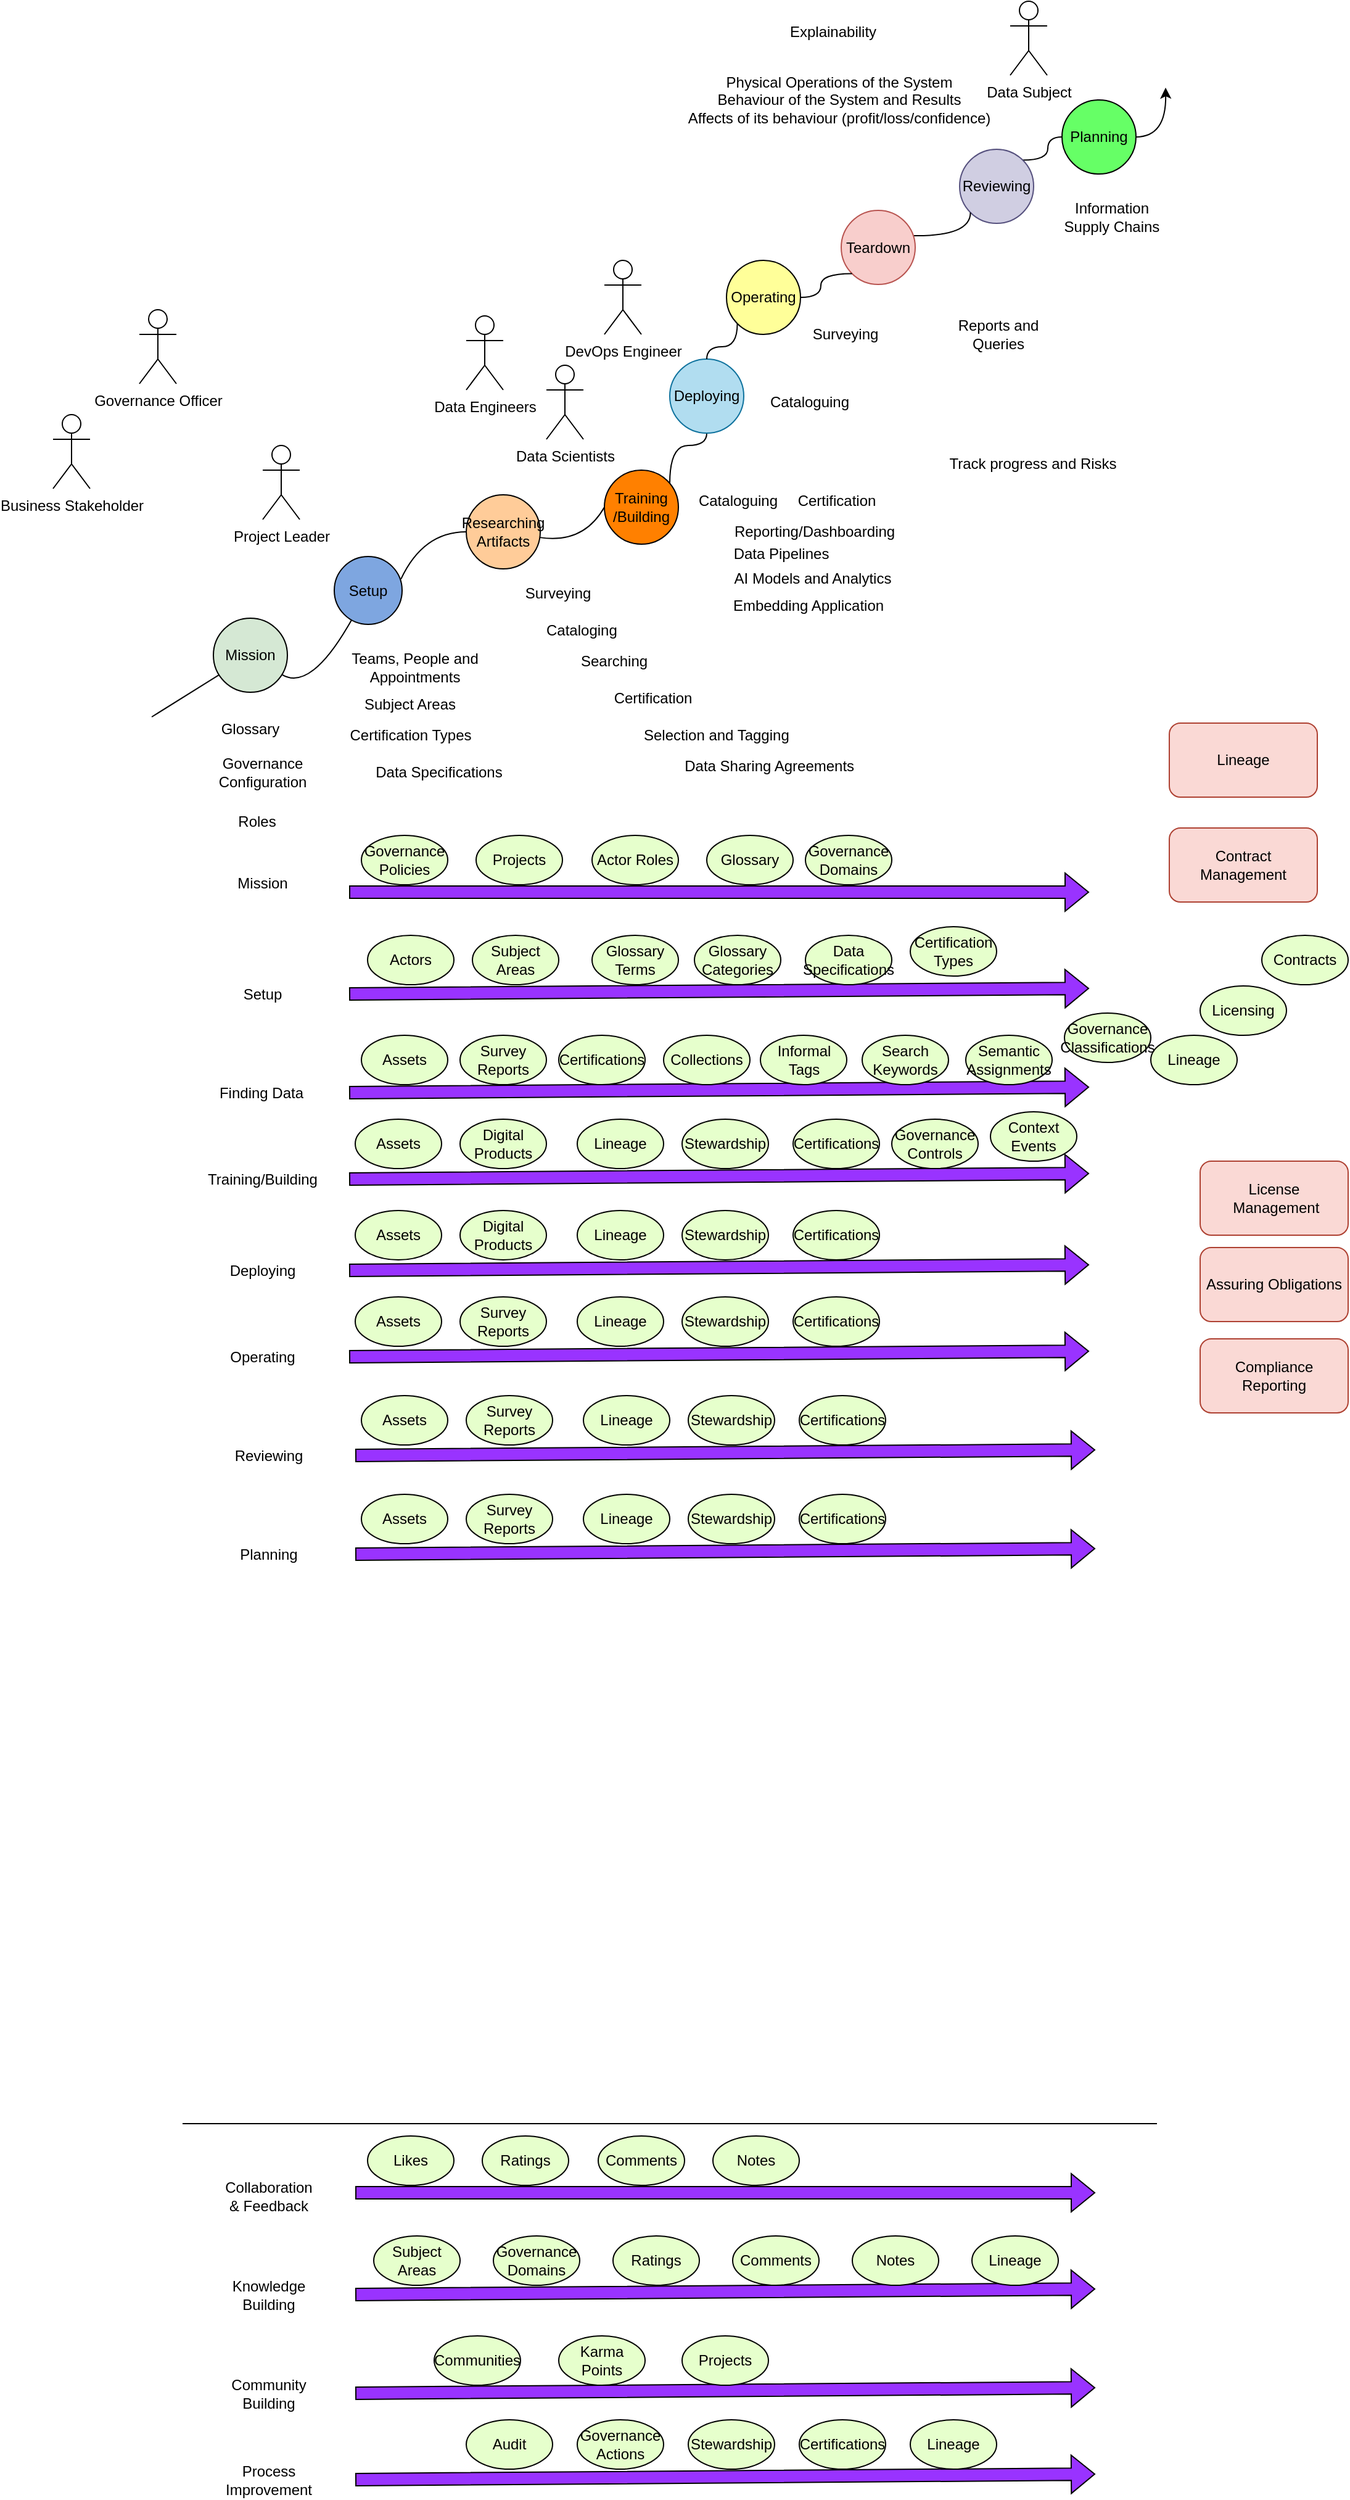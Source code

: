 <mxfile version="26.1.1" pages="3">
  <diagram name="overview" id="0Nv1wILKSLE7qJswl6Ta">
    <mxGraphModel dx="2888" dy="2303" grid="1" gridSize="10" guides="1" tooltips="1" connect="1" arrows="1" fold="1" page="1" pageScale="1" pageWidth="827" pageHeight="1169" math="0" shadow="0">
      <root>
        <mxCell id="0" />
        <mxCell id="1" parent="0" />
        <mxCell id="sVqCo-_C4q77Dum0ud2K-1" value="" style="curved=1;endArrow=none;html=1;rounded=0;startArrow=none;entryX=0;entryY=0.5;entryDx=0;entryDy=0;" parent="1" source="sVqCo-_C4q77Dum0ud2K-8" target="sVqCo-_C4q77Dum0ud2K-2" edge="1">
          <mxGeometry width="50" height="50" relative="1" as="geometry">
            <mxPoint x="140" y="480" as="sourcePoint" />
            <mxPoint x="700" y="240" as="targetPoint" />
            <Array as="points">
              <mxPoint x="360" y="360" />
            </Array>
          </mxGeometry>
        </mxCell>
        <mxCell id="sVqCo-_C4q77Dum0ud2K-2" value="Training&lt;div&gt;/Building&lt;/div&gt;" style="ellipse;whiteSpace=wrap;html=1;aspect=fixed;fillColor=#FF8000;" parent="1" vertex="1">
          <mxGeometry x="377" y="300" width="60" height="60" as="geometry" />
        </mxCell>
        <mxCell id="sVqCo-_C4q77Dum0ud2K-3" value="" style="curved=1;endArrow=none;html=1;rounded=0;startArrow=none;" parent="1" source="sVqCo-_C4q77Dum0ud2K-10" target="sVqCo-_C4q77Dum0ud2K-4" edge="1">
          <mxGeometry width="50" height="50" relative="1" as="geometry">
            <mxPoint x="69" y="490" as="sourcePoint" />
            <mxPoint x="369.534" y="368.09" as="targetPoint" />
            <Array as="points">
              <mxPoint x="139" y="480" />
            </Array>
          </mxGeometry>
        </mxCell>
        <mxCell id="sVqCo-_C4q77Dum0ud2K-4" value="Setup" style="ellipse;whiteSpace=wrap;html=1;aspect=fixed;fillColor=#7EA6E0;" parent="1" vertex="1">
          <mxGeometry x="158" y="370" width="55" height="55" as="geometry" />
        </mxCell>
        <mxCell id="sVqCo-_C4q77Dum0ud2K-5" value="" style="curved=1;endArrow=none;html=1;rounded=0;startArrow=none;edgeStyle=orthogonalEdgeStyle;entryX=0.5;entryY=1;entryDx=0;entryDy=0;" parent="1" source="sVqCo-_C4q77Dum0ud2K-2" target="sVqCo-_C4q77Dum0ud2K-61" edge="1">
          <mxGeometry width="50" height="50" relative="1" as="geometry">
            <mxPoint x="430" y="300" as="sourcePoint" />
            <mxPoint x="700" y="150" as="targetPoint" />
            <Array as="points">
              <mxPoint x="430" y="280" />
            </Array>
          </mxGeometry>
        </mxCell>
        <mxCell id="sVqCo-_C4q77Dum0ud2K-6" value="Operating" style="ellipse;whiteSpace=wrap;html=1;aspect=fixed;fillColor=#FFFF99;" parent="1" vertex="1">
          <mxGeometry x="476" y="130" width="60" height="60" as="geometry" />
        </mxCell>
        <mxCell id="sVqCo-_C4q77Dum0ud2K-7" value="" style="curved=1;endArrow=none;html=1;rounded=0;startArrow=none;entryX=0;entryY=0.5;entryDx=0;entryDy=0;exitX=0.983;exitY=0.333;exitDx=0;exitDy=0;exitPerimeter=0;" parent="1" source="sVqCo-_C4q77Dum0ud2K-4" target="sVqCo-_C4q77Dum0ud2K-8" edge="1">
          <mxGeometry width="50" height="50" relative="1" as="geometry">
            <mxPoint x="208.966" y="428.573" as="sourcePoint" />
            <mxPoint x="251.841" y="399.71" as="targetPoint" />
            <Array as="points">
              <mxPoint x="230" y="350" />
            </Array>
          </mxGeometry>
        </mxCell>
        <mxCell id="sVqCo-_C4q77Dum0ud2K-8" value="Researching Artifacts" style="ellipse;whiteSpace=wrap;html=1;aspect=fixed;fillColor=#FFCC99;" parent="1" vertex="1">
          <mxGeometry x="265" y="320" width="60" height="60" as="geometry" />
        </mxCell>
        <mxCell id="sVqCo-_C4q77Dum0ud2K-9" value="" style="curved=1;endArrow=none;html=1;rounded=0;" parent="1" target="sVqCo-_C4q77Dum0ud2K-10" edge="1">
          <mxGeometry width="50" height="50" relative="1" as="geometry">
            <mxPoint x="10" y="500" as="sourcePoint" />
            <mxPoint x="152.663" y="444.366" as="targetPoint" />
            <Array as="points" />
          </mxGeometry>
        </mxCell>
        <mxCell id="sVqCo-_C4q77Dum0ud2K-10" value="Mission" style="ellipse;whiteSpace=wrap;html=1;aspect=fixed;fillColor=#D5E8D4;" parent="1" vertex="1">
          <mxGeometry x="60" y="420" width="60" height="60" as="geometry" />
        </mxCell>
        <mxCell id="sVqCo-_C4q77Dum0ud2K-11" value="" style="curved=1;endArrow=none;html=1;rounded=0;startArrow=none;edgeStyle=orthogonalEdgeStyle;exitX=1;exitY=0;exitDx=0;exitDy=0;" parent="1" source="sVqCo-_C4q77Dum0ud2K-56" target="sVqCo-_C4q77Dum0ud2K-13" edge="1">
          <mxGeometry width="50" height="50" relative="1" as="geometry">
            <mxPoint x="579.639" y="170" as="sourcePoint" />
            <mxPoint x="792" y="100" as="targetPoint" />
            <Array as="points" />
          </mxGeometry>
        </mxCell>
        <mxCell id="sVqCo-_C4q77Dum0ud2K-12" style="edgeStyle=orthogonalEdgeStyle;curved=1;rounded=0;orthogonalLoop=1;jettySize=auto;html=1;exitX=1;exitY=0.5;exitDx=0;exitDy=0;" parent="1" source="sVqCo-_C4q77Dum0ud2K-13" edge="1">
          <mxGeometry relative="1" as="geometry">
            <mxPoint x="832" y="-10" as="targetPoint" />
          </mxGeometry>
        </mxCell>
        <mxCell id="sVqCo-_C4q77Dum0ud2K-13" value="Planning" style="ellipse;whiteSpace=wrap;html=1;aspect=fixed;fillColor=#66FF66;" parent="1" vertex="1">
          <mxGeometry x="748" width="60" height="60" as="geometry" />
        </mxCell>
        <mxCell id="sVqCo-_C4q77Dum0ud2K-14" value="Governance Configuration&lt;br&gt;" style="text;html=1;strokeColor=none;fillColor=none;align=center;verticalAlign=middle;whiteSpace=wrap;rounded=0;" parent="1" vertex="1">
          <mxGeometry x="69.5" y="530" width="60" height="30" as="geometry" />
        </mxCell>
        <mxCell id="sVqCo-_C4q77Dum0ud2K-15" value="Glossary" style="text;html=1;strokeColor=none;fillColor=none;align=center;verticalAlign=middle;whiteSpace=wrap;rounded=0;" parent="1" vertex="1">
          <mxGeometry x="60" y="495" width="60" height="30" as="geometry" />
        </mxCell>
        <mxCell id="sVqCo-_C4q77Dum0ud2K-16" value="Surveying" style="text;html=1;strokeColor=none;fillColor=none;align=center;verticalAlign=middle;whiteSpace=wrap;rounded=0;" parent="1" vertex="1">
          <mxGeometry x="524" y="175" width="97" height="30" as="geometry" />
        </mxCell>
        <mxCell id="sVqCo-_C4q77Dum0ud2K-17" value="Cataloging" style="text;html=1;strokeColor=none;fillColor=none;align=left;verticalAlign=middle;whiteSpace=wrap;rounded=0;" parent="1" vertex="1">
          <mxGeometry x="328" y="415" width="60" height="30" as="geometry" />
        </mxCell>
        <mxCell id="sVqCo-_C4q77Dum0ud2K-19" value="AI Models and Analytics" style="text;html=1;strokeColor=none;fillColor=none;align=center;verticalAlign=middle;whiteSpace=wrap;rounded=0;" parent="1" vertex="1">
          <mxGeometry x="476.5" y="380" width="137.5" height="15" as="geometry" />
        </mxCell>
        <mxCell id="sVqCo-_C4q77Dum0ud2K-20" value="Reporting/Dashboarding" style="text;html=1;strokeColor=none;fillColor=none;align=center;verticalAlign=middle;whiteSpace=wrap;rounded=0;" parent="1" vertex="1">
          <mxGeometry x="470" y="335" width="155" height="30" as="geometry" />
        </mxCell>
        <mxCell id="sVqCo-_C4q77Dum0ud2K-21" value="Collaboration &amp;amp; Feedback" style="text;html=1;strokeColor=none;fillColor=none;align=center;verticalAlign=middle;whiteSpace=wrap;rounded=0;" parent="1" vertex="1">
          <mxGeometry x="75" y="1684" width="60" height="30" as="geometry" />
        </mxCell>
        <mxCell id="sVqCo-_C4q77Dum0ud2K-22" value="" style="shape=flexArrow;endArrow=classic;html=1;rounded=0;curved=1;fillColor=#9933FF;" parent="1" edge="1">
          <mxGeometry width="50" height="50" relative="1" as="geometry">
            <mxPoint x="175" y="1696" as="sourcePoint" />
            <mxPoint x="775" y="1696" as="targetPoint" />
          </mxGeometry>
        </mxCell>
        <mxCell id="sVqCo-_C4q77Dum0ud2K-23" value="Knowledge Building" style="text;html=1;strokeColor=none;fillColor=none;align=center;verticalAlign=middle;whiteSpace=wrap;rounded=0;" parent="1" vertex="1">
          <mxGeometry x="75" y="1764" width="60" height="30" as="geometry" />
        </mxCell>
        <mxCell id="sVqCo-_C4q77Dum0ud2K-24" value="" style="shape=flexArrow;endArrow=classic;html=1;rounded=0;curved=1;fillColor=#9933FF;" parent="1" edge="1">
          <mxGeometry width="50" height="50" relative="1" as="geometry">
            <mxPoint x="175" y="1778.5" as="sourcePoint" />
            <mxPoint x="775" y="1774" as="targetPoint" />
          </mxGeometry>
        </mxCell>
        <mxCell id="sVqCo-_C4q77Dum0ud2K-25" value="Community Building" style="text;html=1;strokeColor=none;fillColor=none;align=center;verticalAlign=middle;whiteSpace=wrap;rounded=0;" parent="1" vertex="1">
          <mxGeometry x="75" y="1844" width="60" height="30" as="geometry" />
        </mxCell>
        <mxCell id="sVqCo-_C4q77Dum0ud2K-26" value="" style="shape=flexArrow;endArrow=classic;html=1;rounded=0;curved=1;fillColor=#9933FF;" parent="1" edge="1">
          <mxGeometry width="50" height="50" relative="1" as="geometry">
            <mxPoint x="175" y="1858.5" as="sourcePoint" />
            <mxPoint x="775" y="1854" as="targetPoint" />
          </mxGeometry>
        </mxCell>
        <mxCell id="sVqCo-_C4q77Dum0ud2K-27" value="Process Improvement" style="text;html=1;strokeColor=none;fillColor=none;align=center;verticalAlign=middle;whiteSpace=wrap;rounded=0;" parent="1" vertex="1">
          <mxGeometry x="75" y="1914" width="60" height="30" as="geometry" />
        </mxCell>
        <mxCell id="sVqCo-_C4q77Dum0ud2K-28" value="" style="shape=flexArrow;endArrow=classic;html=1;rounded=0;curved=1;fillColor=#9933FF;" parent="1" edge="1">
          <mxGeometry width="50" height="50" relative="1" as="geometry">
            <mxPoint x="175" y="1928.5" as="sourcePoint" />
            <mxPoint x="775" y="1924" as="targetPoint" />
          </mxGeometry>
        </mxCell>
        <mxCell id="sVqCo-_C4q77Dum0ud2K-29" value="Likes" style="ellipse;whiteSpace=wrap;html=1;fillColor=#E6FFCC;" parent="1" vertex="1">
          <mxGeometry x="185" y="1650" width="70" height="40" as="geometry" />
        </mxCell>
        <mxCell id="sVqCo-_C4q77Dum0ud2K-30" value="Comments" style="ellipse;whiteSpace=wrap;html=1;fillColor=#E6FFCC;" parent="1" vertex="1">
          <mxGeometry x="372" y="1650" width="70" height="40" as="geometry" />
        </mxCell>
        <mxCell id="sVqCo-_C4q77Dum0ud2K-31" value="Communities" style="ellipse;whiteSpace=wrap;html=1;fillColor=#E6FFCC;" parent="1" vertex="1">
          <mxGeometry x="239" y="1812" width="70" height="40" as="geometry" />
        </mxCell>
        <mxCell id="sVqCo-_C4q77Dum0ud2K-32" value="Ratings" style="ellipse;whiteSpace=wrap;html=1;fillColor=#E6FFCC;" parent="1" vertex="1">
          <mxGeometry x="384" y="1731" width="70" height="40" as="geometry" />
        </mxCell>
        <mxCell id="sVqCo-_C4q77Dum0ud2K-33" value="Karma Points" style="ellipse;whiteSpace=wrap;html=1;fillColor=#E6FFCC;" parent="1" vertex="1">
          <mxGeometry x="340" y="1812" width="70" height="40" as="geometry" />
        </mxCell>
        <mxCell id="sVqCo-_C4q77Dum0ud2K-34" value="Governance Actions" style="ellipse;whiteSpace=wrap;html=1;fillColor=#E6FFCC;" parent="1" vertex="1">
          <mxGeometry x="355" y="1880" width="70" height="40" as="geometry" />
        </mxCell>
        <mxCell id="sVqCo-_C4q77Dum0ud2K-35" value="Stewardship" style="ellipse;whiteSpace=wrap;html=1;fillColor=#E6FFCC;" parent="1" vertex="1">
          <mxGeometry x="445" y="1880" width="70" height="40" as="geometry" />
        </mxCell>
        <mxCell id="sVqCo-_C4q77Dum0ud2K-36" value="Subject Areas" style="ellipse;whiteSpace=wrap;html=1;fillColor=#E6FFCC;" parent="1" vertex="1">
          <mxGeometry x="190" y="1731" width="70" height="40" as="geometry" />
        </mxCell>
        <mxCell id="sVqCo-_C4q77Dum0ud2K-37" value="Governance Domains" style="ellipse;whiteSpace=wrap;html=1;fillColor=#E6FFCC;" parent="1" vertex="1">
          <mxGeometry x="287" y="1731" width="70" height="40" as="geometry" />
        </mxCell>
        <mxCell id="sVqCo-_C4q77Dum0ud2K-38" value="Notes" style="ellipse;whiteSpace=wrap;html=1;fillColor=#E6FFCC;" parent="1" vertex="1">
          <mxGeometry x="465" y="1650" width="70" height="40" as="geometry" />
        </mxCell>
        <mxCell id="sVqCo-_C4q77Dum0ud2K-39" value="Ratings" style="ellipse;whiteSpace=wrap;html=1;fillColor=#E6FFCC;" parent="1" vertex="1">
          <mxGeometry x="278" y="1650" width="70" height="40" as="geometry" />
        </mxCell>
        <mxCell id="sVqCo-_C4q77Dum0ud2K-40" value="Certifications" style="ellipse;whiteSpace=wrap;html=1;fillColor=#E6FFCC;" parent="1" vertex="1">
          <mxGeometry x="535" y="1880" width="70" height="40" as="geometry" />
        </mxCell>
        <mxCell id="sVqCo-_C4q77Dum0ud2K-41" value="Notes" style="ellipse;whiteSpace=wrap;html=1;fillColor=#E6FFCC;" parent="1" vertex="1">
          <mxGeometry x="578" y="1731" width="70" height="40" as="geometry" />
        </mxCell>
        <mxCell id="sVqCo-_C4q77Dum0ud2K-42" value="Comments" style="ellipse;whiteSpace=wrap;html=1;fillColor=#E6FFCC;" parent="1" vertex="1">
          <mxGeometry x="481" y="1731" width="70" height="40" as="geometry" />
        </mxCell>
        <mxCell id="sVqCo-_C4q77Dum0ud2K-43" value="Lineage" style="ellipse;whiteSpace=wrap;html=1;fillColor=#E6FFCC;" parent="1" vertex="1">
          <mxGeometry x="675" y="1731" width="70" height="40" as="geometry" />
        </mxCell>
        <mxCell id="sVqCo-_C4q77Dum0ud2K-44" value="Lineage" style="ellipse;whiteSpace=wrap;html=1;fillColor=#E6FFCC;" parent="1" vertex="1">
          <mxGeometry x="625" y="1880" width="70" height="40" as="geometry" />
        </mxCell>
        <mxCell id="sVqCo-_C4q77Dum0ud2K-45" value="Audit" style="ellipse;whiteSpace=wrap;html=1;fillColor=#E6FFCC;" parent="1" vertex="1">
          <mxGeometry x="265" y="1880" width="70" height="40" as="geometry" />
        </mxCell>
        <mxCell id="sVqCo-_C4q77Dum0ud2K-46" value="Projects" style="ellipse;whiteSpace=wrap;html=1;fillColor=#E6FFCC;" parent="1" vertex="1">
          <mxGeometry x="440" y="1812" width="70" height="40" as="geometry" />
        </mxCell>
        <mxCell id="sVqCo-_C4q77Dum0ud2K-47" value="Subject Areas" style="text;html=1;strokeColor=none;fillColor=none;align=center;verticalAlign=middle;whiteSpace=wrap;rounded=0;" parent="1" vertex="1">
          <mxGeometry x="174" y="475" width="91" height="30" as="geometry" />
        </mxCell>
        <mxCell id="sVqCo-_C4q77Dum0ud2K-48" value="Data Pipelines" style="text;html=1;align=center;verticalAlign=middle;resizable=0;points=[];autosize=1;strokeColor=none;fillColor=none;" parent="1" vertex="1">
          <mxGeometry x="470" y="353" width="100" height="30" as="geometry" />
        </mxCell>
        <mxCell id="sVqCo-_C4q77Dum0ud2K-49" value="Roles" style="text;html=1;align=center;verticalAlign=middle;resizable=0;points=[];autosize=1;strokeColor=none;fillColor=none;" parent="1" vertex="1">
          <mxGeometry x="69.5" y="570" width="50" height="30" as="geometry" />
        </mxCell>
        <mxCell id="sVqCo-_C4q77Dum0ud2K-50" value="Teams, People and&lt;br&gt;Appointments" style="text;html=1;align=center;verticalAlign=middle;resizable=0;points=[];autosize=1;strokeColor=none;fillColor=none;" parent="1" vertex="1">
          <mxGeometry x="158" y="440" width="130" height="40" as="geometry" />
        </mxCell>
        <mxCell id="sVqCo-_C4q77Dum0ud2K-51" value="Selection and Tagging" style="text;html=1;align=left;verticalAlign=middle;resizable=0;points=[];autosize=1;strokeColor=none;fillColor=none;" parent="1" vertex="1">
          <mxGeometry x="407" y="500" width="140" height="30" as="geometry" />
        </mxCell>
        <mxCell id="sVqCo-_C4q77Dum0ud2K-53" value="Data Specifications" style="text;html=1;strokeColor=none;fillColor=none;align=center;verticalAlign=middle;whiteSpace=wrap;rounded=0;" parent="1" vertex="1">
          <mxGeometry x="190" y="530" width="106" height="30" as="geometry" />
        </mxCell>
        <mxCell id="sVqCo-_C4q77Dum0ud2K-54" value="Searching" style="text;html=1;strokeColor=none;fillColor=none;align=left;verticalAlign=middle;whiteSpace=wrap;rounded=0;" parent="1" vertex="1">
          <mxGeometry x="356" y="440" width="60" height="30" as="geometry" />
        </mxCell>
        <mxCell id="sVqCo-_C4q77Dum0ud2K-56" value="Reviewing" style="ellipse;whiteSpace=wrap;html=1;aspect=fixed;fillColor=#d0cee2;strokeColor=#56517e;" parent="1" vertex="1">
          <mxGeometry x="665" y="40" width="60" height="60" as="geometry" />
        </mxCell>
        <mxCell id="sVqCo-_C4q77Dum0ud2K-57" value="Information Supply Chains" style="text;html=1;strokeColor=none;fillColor=none;align=center;verticalAlign=middle;whiteSpace=wrap;rounded=0;" parent="1" vertex="1">
          <mxGeometry x="740" y="80" width="97" height="30" as="geometry" />
        </mxCell>
        <mxCell id="sVqCo-_C4q77Dum0ud2K-58" value="Certification Types" style="text;html=1;strokeColor=none;fillColor=none;align=center;verticalAlign=middle;whiteSpace=wrap;rounded=0;" parent="1" vertex="1">
          <mxGeometry x="167" y="500" width="106" height="30" as="geometry" />
        </mxCell>
        <mxCell id="sVqCo-_C4q77Dum0ud2K-59" value="Certification" style="text;html=1;align=center;verticalAlign=middle;resizable=0;points=[];autosize=1;strokeColor=none;fillColor=none;" parent="1" vertex="1">
          <mxGeometry x="371" y="470" width="90" height="30" as="geometry" />
        </mxCell>
        <mxCell id="sVqCo-_C4q77Dum0ud2K-60" value="" style="curved=1;endArrow=none;html=1;rounded=0;startArrow=none;edgeStyle=orthogonalEdgeStyle;exitX=1;exitY=0.5;exitDx=0;exitDy=0;entryX=0;entryY=1;entryDx=0;entryDy=0;" parent="1" target="sVqCo-_C4q77Dum0ud2K-56" edge="1">
          <mxGeometry width="50" height="50" relative="1" as="geometry">
            <mxPoint x="628" y="110" as="sourcePoint" />
            <mxPoint x="742" y="170" as="targetPoint" />
            <Array as="points" />
          </mxGeometry>
        </mxCell>
        <mxCell id="sVqCo-_C4q77Dum0ud2K-61" value="Deploying" style="ellipse;whiteSpace=wrap;html=1;aspect=fixed;fillColor=#b1ddf0;strokeColor=#10739e;" parent="1" vertex="1">
          <mxGeometry x="430" y="210" width="60" height="60" as="geometry" />
        </mxCell>
        <mxCell id="sVqCo-_C4q77Dum0ud2K-62" value="" style="curved=1;endArrow=none;html=1;rounded=0;startArrow=none;edgeStyle=orthogonalEdgeStyle;exitX=0.5;exitY=0;exitDx=0;exitDy=0;entryX=0;entryY=1;entryDx=0;entryDy=0;" parent="1" source="sVqCo-_C4q77Dum0ud2K-61" target="sVqCo-_C4q77Dum0ud2K-6" edge="1">
          <mxGeometry width="50" height="50" relative="1" as="geometry">
            <mxPoint x="520" y="220" as="sourcePoint" />
            <mxPoint x="580" y="191" as="targetPoint" />
            <Array as="points" />
          </mxGeometry>
        </mxCell>
        <mxCell id="sVqCo-_C4q77Dum0ud2K-64" value="Cataloguing" style="text;html=1;strokeColor=none;fillColor=none;align=center;verticalAlign=middle;whiteSpace=wrap;rounded=0;" parent="1" vertex="1">
          <mxGeometry x="495" y="230" width="97" height="30" as="geometry" />
        </mxCell>
        <mxCell id="sVqCo-_C4q77Dum0ud2K-65" value="Cataloguing" style="text;html=1;strokeColor=none;fillColor=none;align=center;verticalAlign=middle;whiteSpace=wrap;rounded=0;" parent="1" vertex="1">
          <mxGeometry x="436.5" y="310" width="97" height="30" as="geometry" />
        </mxCell>
        <mxCell id="sVqCo-_C4q77Dum0ud2K-66" value="Embedding Application" style="text;html=1;strokeColor=none;fillColor=none;align=center;verticalAlign=middle;whiteSpace=wrap;rounded=0;" parent="1" vertex="1">
          <mxGeometry x="465" y="395" width="155" height="30" as="geometry" />
        </mxCell>
        <mxCell id="sVqCo-_C4q77Dum0ud2K-68" value="Mission" style="text;html=1;strokeColor=none;fillColor=none;align=center;verticalAlign=middle;whiteSpace=wrap;rounded=0;" parent="1" vertex="1">
          <mxGeometry x="70" y="620" width="60" height="30" as="geometry" />
        </mxCell>
        <mxCell id="sVqCo-_C4q77Dum0ud2K-69" value="" style="shape=flexArrow;endArrow=classic;html=1;rounded=0;curved=1;fillColor=#9933FF;" parent="1" edge="1">
          <mxGeometry width="50" height="50" relative="1" as="geometry">
            <mxPoint x="170" y="642" as="sourcePoint" />
            <mxPoint x="770" y="642" as="targetPoint" />
          </mxGeometry>
        </mxCell>
        <mxCell id="sVqCo-_C4q77Dum0ud2K-70" value="Setup" style="text;html=1;strokeColor=none;fillColor=none;align=center;verticalAlign=middle;whiteSpace=wrap;rounded=0;" parent="1" vertex="1">
          <mxGeometry x="70" y="710" width="60" height="30" as="geometry" />
        </mxCell>
        <mxCell id="sVqCo-_C4q77Dum0ud2K-71" value="" style="shape=flexArrow;endArrow=classic;html=1;rounded=0;curved=1;fillColor=#9933FF;" parent="1" edge="1">
          <mxGeometry width="50" height="50" relative="1" as="geometry">
            <mxPoint x="170" y="724.5" as="sourcePoint" />
            <mxPoint x="770" y="720" as="targetPoint" />
          </mxGeometry>
        </mxCell>
        <mxCell id="sVqCo-_C4q77Dum0ud2K-72" value="Finding Data" style="text;html=1;strokeColor=none;fillColor=none;align=center;verticalAlign=middle;whiteSpace=wrap;rounded=0;" parent="1" vertex="1">
          <mxGeometry x="59" y="790" width="80" height="30" as="geometry" />
        </mxCell>
        <mxCell id="sVqCo-_C4q77Dum0ud2K-73" value="" style="shape=flexArrow;endArrow=classic;html=1;rounded=0;curved=1;fillColor=#9933FF;" parent="1" edge="1">
          <mxGeometry width="50" height="50" relative="1" as="geometry">
            <mxPoint x="170" y="804.5" as="sourcePoint" />
            <mxPoint x="770" y="800" as="targetPoint" />
          </mxGeometry>
        </mxCell>
        <mxCell id="sVqCo-_C4q77Dum0ud2K-74" value="Training/Building" style="text;html=1;strokeColor=none;fillColor=none;align=center;verticalAlign=middle;whiteSpace=wrap;rounded=0;" parent="1" vertex="1">
          <mxGeometry x="70" y="860" width="60" height="30" as="geometry" />
        </mxCell>
        <mxCell id="sVqCo-_C4q77Dum0ud2K-75" value="" style="shape=flexArrow;endArrow=classic;html=1;rounded=0;curved=1;fillColor=#9933FF;" parent="1" edge="1">
          <mxGeometry width="50" height="50" relative="1" as="geometry">
            <mxPoint x="170" y="874.5" as="sourcePoint" />
            <mxPoint x="770" y="870" as="targetPoint" />
          </mxGeometry>
        </mxCell>
        <mxCell id="sVqCo-_C4q77Dum0ud2K-76" value="Governance Policies" style="ellipse;whiteSpace=wrap;html=1;fillColor=#E6FFCC;" parent="1" vertex="1">
          <mxGeometry x="180" y="596" width="70" height="40" as="geometry" />
        </mxCell>
        <mxCell id="sVqCo-_C4q77Dum0ud2K-77" value="Actor Roles" style="ellipse;whiteSpace=wrap;html=1;fillColor=#E6FFCC;" parent="1" vertex="1">
          <mxGeometry x="367" y="596" width="70" height="40" as="geometry" />
        </mxCell>
        <mxCell id="sVqCo-_C4q77Dum0ud2K-78" value="Assets" style="ellipse;whiteSpace=wrap;html=1;fillColor=#E6FFCC;" parent="1" vertex="1">
          <mxGeometry x="180" y="758" width="70" height="40" as="geometry" />
        </mxCell>
        <mxCell id="sVqCo-_C4q77Dum0ud2K-79" value="Subject Areas" style="ellipse;whiteSpace=wrap;html=1;fillColor=#E6FFCC;" parent="1" vertex="1">
          <mxGeometry x="270" y="677" width="70" height="40" as="geometry" />
        </mxCell>
        <mxCell id="sVqCo-_C4q77Dum0ud2K-80" value="Survey Reports" style="ellipse;whiteSpace=wrap;html=1;fillColor=#E6FFCC;" parent="1" vertex="1">
          <mxGeometry x="260" y="758" width="70" height="40" as="geometry" />
        </mxCell>
        <mxCell id="sVqCo-_C4q77Dum0ud2K-81" value="Digital&lt;div&gt;Products&lt;/div&gt;" style="ellipse;whiteSpace=wrap;html=1;fillColor=#E6FFCC;" parent="1" vertex="1">
          <mxGeometry x="260" y="826" width="70" height="40" as="geometry" />
        </mxCell>
        <mxCell id="sVqCo-_C4q77Dum0ud2K-82" value="Stewardship" style="ellipse;whiteSpace=wrap;html=1;fillColor=#E6FFCC;" parent="1" vertex="1">
          <mxGeometry x="440" y="826" width="70" height="40" as="geometry" />
        </mxCell>
        <mxCell id="sVqCo-_C4q77Dum0ud2K-83" value="Actors" style="ellipse;whiteSpace=wrap;html=1;fillColor=#E6FFCC;" parent="1" vertex="1">
          <mxGeometry x="185" y="677" width="70" height="40" as="geometry" />
        </mxCell>
        <mxCell id="sVqCo-_C4q77Dum0ud2K-84" value="Governance Domains" style="ellipse;whiteSpace=wrap;html=1;fillColor=#E6FFCC;" parent="1" vertex="1">
          <mxGeometry x="540" y="596" width="70" height="40" as="geometry" />
        </mxCell>
        <mxCell id="sVqCo-_C4q77Dum0ud2K-85" value="Glossary" style="ellipse;whiteSpace=wrap;html=1;fillColor=#E6FFCC;" parent="1" vertex="1">
          <mxGeometry x="460" y="596" width="70" height="40" as="geometry" />
        </mxCell>
        <mxCell id="sVqCo-_C4q77Dum0ud2K-86" value="Projects" style="ellipse;whiteSpace=wrap;html=1;fillColor=#E6FFCC;" parent="1" vertex="1">
          <mxGeometry x="273" y="596" width="70" height="40" as="geometry" />
        </mxCell>
        <mxCell id="sVqCo-_C4q77Dum0ud2K-87" value="Certifications" style="ellipse;whiteSpace=wrap;html=1;fillColor=#E6FFCC;" parent="1" vertex="1">
          <mxGeometry x="530" y="826" width="70" height="40" as="geometry" />
        </mxCell>
        <mxCell id="sVqCo-_C4q77Dum0ud2K-88" value="Data Specifications" style="ellipse;whiteSpace=wrap;html=1;fillColor=#E6FFCC;" parent="1" vertex="1">
          <mxGeometry x="540" y="677" width="70" height="40" as="geometry" />
        </mxCell>
        <mxCell id="sVqCo-_C4q77Dum0ud2K-89" value="Glossary Categories" style="ellipse;whiteSpace=wrap;html=1;fillColor=#E6FFCC;" parent="1" vertex="1">
          <mxGeometry x="450" y="677" width="70" height="40" as="geometry" />
        </mxCell>
        <mxCell id="sVqCo-_C4q77Dum0ud2K-90" value="Certification Types" style="ellipse;whiteSpace=wrap;html=1;fillColor=#E6FFCC;" parent="1" vertex="1">
          <mxGeometry x="625" y="670" width="70" height="40" as="geometry" />
        </mxCell>
        <mxCell id="sVqCo-_C4q77Dum0ud2K-91" value="Lineage" style="ellipse;whiteSpace=wrap;html=1;fillColor=#E6FFCC;" parent="1" vertex="1">
          <mxGeometry x="820" y="758" width="70" height="40" as="geometry" />
        </mxCell>
        <mxCell id="sVqCo-_C4q77Dum0ud2K-92" value="Assets" style="ellipse;whiteSpace=wrap;html=1;fillColor=#E6FFCC;" parent="1" vertex="1">
          <mxGeometry x="175" y="826" width="70" height="40" as="geometry" />
        </mxCell>
        <mxCell id="sVqCo-_C4q77Dum0ud2K-93" value="Certifications" style="ellipse;whiteSpace=wrap;html=1;fillColor=#E6FFCC;" parent="1" vertex="1">
          <mxGeometry x="340" y="758" width="70" height="40" as="geometry" />
        </mxCell>
        <mxCell id="sVqCo-_C4q77Dum0ud2K-94" value="Surveying" style="text;html=1;strokeColor=none;fillColor=none;align=center;verticalAlign=middle;whiteSpace=wrap;rounded=0;" parent="1" vertex="1">
          <mxGeometry x="291" y="385" width="97" height="30" as="geometry" />
        </mxCell>
        <mxCell id="sVqCo-_C4q77Dum0ud2K-95" value="Glossary Terms" style="ellipse;whiteSpace=wrap;html=1;fillColor=#E6FFCC;" parent="1" vertex="1">
          <mxGeometry x="367" y="677" width="70" height="40" as="geometry" />
        </mxCell>
        <mxCell id="sVqCo-_C4q77Dum0ud2K-96" value="Reports and Queries" style="text;html=1;strokeColor=none;fillColor=none;align=center;verticalAlign=middle;whiteSpace=wrap;rounded=0;" parent="1" vertex="1">
          <mxGeometry x="648" y="175" width="97" height="30" as="geometry" />
        </mxCell>
        <mxCell id="sVqCo-_C4q77Dum0ud2K-97" value="Collections" style="ellipse;whiteSpace=wrap;html=1;fillColor=#E6FFCC;" parent="1" vertex="1">
          <mxGeometry x="425" y="758" width="70" height="40" as="geometry" />
        </mxCell>
        <mxCell id="sVqCo-_C4q77Dum0ud2K-98" value="Informal Tags" style="ellipse;whiteSpace=wrap;html=1;fillColor=#E6FFCC;" parent="1" vertex="1">
          <mxGeometry x="503.5" y="758" width="70" height="40" as="geometry" />
        </mxCell>
        <mxCell id="sVqCo-_C4q77Dum0ud2K-99" value="Search Keywords" style="ellipse;whiteSpace=wrap;html=1;fillColor=#E6FFCC;" parent="1" vertex="1">
          <mxGeometry x="586" y="758" width="70" height="40" as="geometry" />
        </mxCell>
        <mxCell id="sVqCo-_C4q77Dum0ud2K-100" value="Semantic Assignments" style="ellipse;whiteSpace=wrap;html=1;fillColor=#E6FFCC;" parent="1" vertex="1">
          <mxGeometry x="670" y="758" width="70" height="40" as="geometry" />
        </mxCell>
        <mxCell id="sVqCo-_C4q77Dum0ud2K-101" value="Governance Classifications" style="ellipse;whiteSpace=wrap;html=1;fillColor=#E6FFCC;" parent="1" vertex="1">
          <mxGeometry x="750" y="740" width="70" height="40" as="geometry" />
        </mxCell>
        <mxCell id="sVqCo-_C4q77Dum0ud2K-102" value="Lineage" style="ellipse;whiteSpace=wrap;html=1;fillColor=#E6FFCC;" parent="1" vertex="1">
          <mxGeometry x="355" y="826" width="70" height="40" as="geometry" />
        </mxCell>
        <mxCell id="sVqCo-_C4q77Dum0ud2K-103" value="" style="endArrow=none;html=1;rounded=0;" parent="1" edge="1">
          <mxGeometry width="50" height="50" relative="1" as="geometry">
            <mxPoint x="35" y="1640" as="sourcePoint" />
            <mxPoint x="825" y="1640" as="targetPoint" />
          </mxGeometry>
        </mxCell>
        <mxCell id="sVqCo-_C4q77Dum0ud2K-104" value="Deploying" style="text;html=1;strokeColor=none;fillColor=none;align=center;verticalAlign=middle;whiteSpace=wrap;rounded=0;" parent="1" vertex="1">
          <mxGeometry x="70" y="934" width="60" height="30" as="geometry" />
        </mxCell>
        <mxCell id="sVqCo-_C4q77Dum0ud2K-105" value="" style="shape=flexArrow;endArrow=classic;html=1;rounded=0;curved=1;fillColor=#9933FF;" parent="1" edge="1">
          <mxGeometry width="50" height="50" relative="1" as="geometry">
            <mxPoint x="170" y="948.5" as="sourcePoint" />
            <mxPoint x="770" y="944" as="targetPoint" />
          </mxGeometry>
        </mxCell>
        <mxCell id="sVqCo-_C4q77Dum0ud2K-106" value="Digital&lt;div&gt;Products&lt;/div&gt;" style="ellipse;whiteSpace=wrap;html=1;fillColor=#E6FFCC;" parent="1" vertex="1">
          <mxGeometry x="260" y="900" width="70" height="40" as="geometry" />
        </mxCell>
        <mxCell id="sVqCo-_C4q77Dum0ud2K-107" value="Stewardship" style="ellipse;whiteSpace=wrap;html=1;fillColor=#E6FFCC;" parent="1" vertex="1">
          <mxGeometry x="440" y="900" width="70" height="40" as="geometry" />
        </mxCell>
        <mxCell id="sVqCo-_C4q77Dum0ud2K-108" value="Certifications" style="ellipse;whiteSpace=wrap;html=1;fillColor=#E6FFCC;" parent="1" vertex="1">
          <mxGeometry x="530" y="900" width="70" height="40" as="geometry" />
        </mxCell>
        <mxCell id="sVqCo-_C4q77Dum0ud2K-109" value="Assets" style="ellipse;whiteSpace=wrap;html=1;fillColor=#E6FFCC;" parent="1" vertex="1">
          <mxGeometry x="175" y="900" width="70" height="40" as="geometry" />
        </mxCell>
        <mxCell id="sVqCo-_C4q77Dum0ud2K-110" value="Lineage" style="ellipse;whiteSpace=wrap;html=1;fillColor=#E6FFCC;" parent="1" vertex="1">
          <mxGeometry x="355" y="900" width="70" height="40" as="geometry" />
        </mxCell>
        <mxCell id="sVqCo-_C4q77Dum0ud2K-111" value="Operating" style="text;html=1;strokeColor=none;fillColor=none;align=center;verticalAlign=middle;whiteSpace=wrap;rounded=0;" parent="1" vertex="1">
          <mxGeometry x="70" y="1004" width="60" height="30" as="geometry" />
        </mxCell>
        <mxCell id="sVqCo-_C4q77Dum0ud2K-112" value="" style="shape=flexArrow;endArrow=classic;html=1;rounded=0;curved=1;fillColor=#9933FF;" parent="1" edge="1">
          <mxGeometry width="50" height="50" relative="1" as="geometry">
            <mxPoint x="170" y="1018.5" as="sourcePoint" />
            <mxPoint x="770" y="1014" as="targetPoint" />
          </mxGeometry>
        </mxCell>
        <mxCell id="sVqCo-_C4q77Dum0ud2K-114" value="Stewardship" style="ellipse;whiteSpace=wrap;html=1;fillColor=#E6FFCC;" parent="1" vertex="1">
          <mxGeometry x="440" y="970" width="70" height="40" as="geometry" />
        </mxCell>
        <mxCell id="sVqCo-_C4q77Dum0ud2K-115" value="Certifications" style="ellipse;whiteSpace=wrap;html=1;fillColor=#E6FFCC;" parent="1" vertex="1">
          <mxGeometry x="530" y="970" width="70" height="40" as="geometry" />
        </mxCell>
        <mxCell id="sVqCo-_C4q77Dum0ud2K-116" value="Assets" style="ellipse;whiteSpace=wrap;html=1;fillColor=#E6FFCC;" parent="1" vertex="1">
          <mxGeometry x="175" y="970" width="70" height="40" as="geometry" />
        </mxCell>
        <mxCell id="sVqCo-_C4q77Dum0ud2K-117" value="Lineage" style="ellipse;whiteSpace=wrap;html=1;fillColor=#E6FFCC;" parent="1" vertex="1">
          <mxGeometry x="355" y="970" width="70" height="40" as="geometry" />
        </mxCell>
        <mxCell id="sVqCo-_C4q77Dum0ud2K-118" value="Governance Controls" style="ellipse;whiteSpace=wrap;html=1;fillColor=#E6FFCC;" parent="1" vertex="1">
          <mxGeometry x="610" y="826" width="70" height="40" as="geometry" />
        </mxCell>
        <mxCell id="sVqCo-_C4q77Dum0ud2K-119" value="Survey Reports" style="ellipse;whiteSpace=wrap;html=1;fillColor=#E6FFCC;" parent="1" vertex="1">
          <mxGeometry x="260" y="970" width="70" height="40" as="geometry" />
        </mxCell>
        <mxCell id="sVqCo-_C4q77Dum0ud2K-120" value="Reviewing" style="text;html=1;strokeColor=none;fillColor=none;align=center;verticalAlign=middle;whiteSpace=wrap;rounded=0;" parent="1" vertex="1">
          <mxGeometry x="75" y="1084" width="60" height="30" as="geometry" />
        </mxCell>
        <mxCell id="sVqCo-_C4q77Dum0ud2K-121" value="" style="shape=flexArrow;endArrow=classic;html=1;rounded=0;curved=1;fillColor=#9933FF;" parent="1" edge="1">
          <mxGeometry width="50" height="50" relative="1" as="geometry">
            <mxPoint x="175" y="1098.5" as="sourcePoint" />
            <mxPoint x="775" y="1094" as="targetPoint" />
          </mxGeometry>
        </mxCell>
        <mxCell id="sVqCo-_C4q77Dum0ud2K-122" value="Stewardship" style="ellipse;whiteSpace=wrap;html=1;fillColor=#E6FFCC;" parent="1" vertex="1">
          <mxGeometry x="445" y="1050" width="70" height="40" as="geometry" />
        </mxCell>
        <mxCell id="sVqCo-_C4q77Dum0ud2K-123" value="Certifications" style="ellipse;whiteSpace=wrap;html=1;fillColor=#E6FFCC;" parent="1" vertex="1">
          <mxGeometry x="535" y="1050" width="70" height="40" as="geometry" />
        </mxCell>
        <mxCell id="sVqCo-_C4q77Dum0ud2K-124" value="Assets" style="ellipse;whiteSpace=wrap;html=1;fillColor=#E6FFCC;" parent="1" vertex="1">
          <mxGeometry x="180" y="1050" width="70" height="40" as="geometry" />
        </mxCell>
        <mxCell id="sVqCo-_C4q77Dum0ud2K-125" value="Lineage" style="ellipse;whiteSpace=wrap;html=1;fillColor=#E6FFCC;" parent="1" vertex="1">
          <mxGeometry x="360" y="1050" width="70" height="40" as="geometry" />
        </mxCell>
        <mxCell id="sVqCo-_C4q77Dum0ud2K-126" value="Survey Reports" style="ellipse;whiteSpace=wrap;html=1;fillColor=#E6FFCC;" parent="1" vertex="1">
          <mxGeometry x="265" y="1050" width="70" height="40" as="geometry" />
        </mxCell>
        <mxCell id="sVqCo-_C4q77Dum0ud2K-127" value="Planning" style="text;html=1;strokeColor=none;fillColor=none;align=center;verticalAlign=middle;whiteSpace=wrap;rounded=0;" parent="1" vertex="1">
          <mxGeometry x="75" y="1164" width="60" height="30" as="geometry" />
        </mxCell>
        <mxCell id="sVqCo-_C4q77Dum0ud2K-128" value="" style="shape=flexArrow;endArrow=classic;html=1;rounded=0;curved=1;fillColor=#9933FF;" parent="1" edge="1">
          <mxGeometry width="50" height="50" relative="1" as="geometry">
            <mxPoint x="175" y="1178.5" as="sourcePoint" />
            <mxPoint x="775" y="1174" as="targetPoint" />
          </mxGeometry>
        </mxCell>
        <mxCell id="sVqCo-_C4q77Dum0ud2K-129" value="Stewardship" style="ellipse;whiteSpace=wrap;html=1;fillColor=#E6FFCC;" parent="1" vertex="1">
          <mxGeometry x="445" y="1130" width="70" height="40" as="geometry" />
        </mxCell>
        <mxCell id="sVqCo-_C4q77Dum0ud2K-130" value="Certifications" style="ellipse;whiteSpace=wrap;html=1;fillColor=#E6FFCC;" parent="1" vertex="1">
          <mxGeometry x="535" y="1130" width="70" height="40" as="geometry" />
        </mxCell>
        <mxCell id="sVqCo-_C4q77Dum0ud2K-131" value="Assets" style="ellipse;whiteSpace=wrap;html=1;fillColor=#E6FFCC;" parent="1" vertex="1">
          <mxGeometry x="180" y="1130" width="70" height="40" as="geometry" />
        </mxCell>
        <mxCell id="sVqCo-_C4q77Dum0ud2K-132" value="Lineage" style="ellipse;whiteSpace=wrap;html=1;fillColor=#E6FFCC;" parent="1" vertex="1">
          <mxGeometry x="360" y="1130" width="70" height="40" as="geometry" />
        </mxCell>
        <mxCell id="sVqCo-_C4q77Dum0ud2K-133" value="Survey Reports" style="ellipse;whiteSpace=wrap;html=1;fillColor=#E6FFCC;" parent="1" vertex="1">
          <mxGeometry x="265" y="1130" width="70" height="40" as="geometry" />
        </mxCell>
        <mxCell id="sVqCo-_C4q77Dum0ud2K-134" value="Governance Officer" style="shape=umlActor;verticalLabelPosition=bottom;verticalAlign=top;html=1;outlineConnect=0;" parent="1" vertex="1">
          <mxGeometry y="170" width="30" height="60" as="geometry" />
        </mxCell>
        <mxCell id="sVqCo-_C4q77Dum0ud2K-135" value="Business Stakeholder" style="shape=umlActor;verticalLabelPosition=bottom;verticalAlign=top;html=1;outlineConnect=0;" parent="1" vertex="1">
          <mxGeometry x="-70" y="255" width="30" height="60" as="geometry" />
        </mxCell>
        <mxCell id="sVqCo-_C4q77Dum0ud2K-136" value="Project Leader" style="shape=umlActor;verticalLabelPosition=bottom;verticalAlign=top;html=1;outlineConnect=0;" parent="1" vertex="1">
          <mxGeometry x="100" y="280" width="30" height="60" as="geometry" />
        </mxCell>
        <mxCell id="sVqCo-_C4q77Dum0ud2K-137" value="Data Engineers" style="shape=umlActor;verticalLabelPosition=bottom;verticalAlign=top;html=1;outlineConnect=0;" parent="1" vertex="1">
          <mxGeometry x="265" y="175" width="30" height="60" as="geometry" />
        </mxCell>
        <mxCell id="sVqCo-_C4q77Dum0ud2K-138" value="Data Scientists" style="shape=umlActor;verticalLabelPosition=bottom;verticalAlign=top;html=1;outlineConnect=0;" parent="1" vertex="1">
          <mxGeometry x="330" y="215" width="30" height="60" as="geometry" />
        </mxCell>
        <mxCell id="sVqCo-_C4q77Dum0ud2K-139" value="DevOps Engineer" style="shape=umlActor;verticalLabelPosition=bottom;verticalAlign=top;html=1;outlineConnect=0;" parent="1" vertex="1">
          <mxGeometry x="377" y="130" width="30" height="60" as="geometry" />
        </mxCell>
        <mxCell id="sVqCo-_C4q77Dum0ud2K-140" value="Data Subject" style="shape=umlActor;verticalLabelPosition=bottom;verticalAlign=top;html=1;outlineConnect=0;" parent="1" vertex="1">
          <mxGeometry x="706" y="-80" width="30" height="60" as="geometry" />
        </mxCell>
        <mxCell id="sVqCo-_C4q77Dum0ud2K-142" value="Certification" style="text;html=1;strokeColor=none;fillColor=none;align=center;verticalAlign=middle;whiteSpace=wrap;rounded=0;" parent="1" vertex="1">
          <mxGeometry x="517" y="310" width="97" height="30" as="geometry" />
        </mxCell>
        <mxCell id="sVqCo-_C4q77Dum0ud2K-143" value="Physical Operations of the System&lt;div&gt;Behaviour of the System and Results&lt;/div&gt;&lt;div&gt;Affects of its behaviour (profit/loss/confidence)&lt;/div&gt;" style="text;html=1;align=center;verticalAlign=middle;resizable=0;points=[];autosize=1;strokeColor=none;fillColor=none;" parent="1" vertex="1">
          <mxGeometry x="432" y="-30" width="270" height="60" as="geometry" />
        </mxCell>
        <mxCell id="sVqCo-_C4q77Dum0ud2K-144" value="Explainability" style="text;html=1;align=center;verticalAlign=middle;resizable=0;points=[];autosize=1;strokeColor=none;fillColor=none;" parent="1" vertex="1">
          <mxGeometry x="517" y="-70" width="90" height="30" as="geometry" />
        </mxCell>
        <mxCell id="sVqCo-_C4q77Dum0ud2K-145" value="Context Events" style="ellipse;whiteSpace=wrap;html=1;fillColor=#E6FFCC;" parent="1" vertex="1">
          <mxGeometry x="690" y="820" width="70" height="40" as="geometry" />
        </mxCell>
        <mxCell id="sVqCo-_C4q77Dum0ud2K-146" value="Licensing" style="ellipse;whiteSpace=wrap;html=1;fillColor=#E6FFCC;" parent="1" vertex="1">
          <mxGeometry x="860" y="718" width="70" height="40" as="geometry" />
        </mxCell>
        <mxCell id="sVqCo-_C4q77Dum0ud2K-147" value="Contracts" style="ellipse;whiteSpace=wrap;html=1;fillColor=#E6FFCC;" parent="1" vertex="1">
          <mxGeometry x="910" y="677" width="70" height="40" as="geometry" />
        </mxCell>
        <mxCell id="sVqCo-_C4q77Dum0ud2K-148" value="Contract Management" style="rounded=1;whiteSpace=wrap;html=1;fillColor=#fad9d5;strokeColor=#ae4132;" parent="1" vertex="1">
          <mxGeometry x="835" y="590" width="120" height="60" as="geometry" />
        </mxCell>
        <mxCell id="sVqCo-_C4q77Dum0ud2K-149" value="License&lt;div&gt;&amp;nbsp;Management&lt;/div&gt;" style="rounded=1;whiteSpace=wrap;html=1;fillColor=#fad9d5;strokeColor=#ae4132;" parent="1" vertex="1">
          <mxGeometry x="860" y="860" width="120" height="60" as="geometry" />
        </mxCell>
        <mxCell id="sVqCo-_C4q77Dum0ud2K-150" value="Assuring Obligations" style="rounded=1;whiteSpace=wrap;html=1;fillColor=#fad9d5;strokeColor=#ae4132;" parent="1" vertex="1">
          <mxGeometry x="860" y="930" width="120" height="60" as="geometry" />
        </mxCell>
        <mxCell id="sVqCo-_C4q77Dum0ud2K-151" value="Compliance Reporting" style="rounded=1;whiteSpace=wrap;html=1;fillColor=#fad9d5;strokeColor=#ae4132;" parent="1" vertex="1">
          <mxGeometry x="860" y="1004" width="120" height="60" as="geometry" />
        </mxCell>
        <mxCell id="sVqCo-_C4q77Dum0ud2K-152" value="Lineage" style="rounded=1;whiteSpace=wrap;html=1;fillColor=#fad9d5;strokeColor=#ae4132;" parent="1" vertex="1">
          <mxGeometry x="835" y="505" width="120" height="60" as="geometry" />
        </mxCell>
        <mxCell id="jH1X2KPmTpJta7zJuo_I-1" value="Data Sharing Agreements&amp;nbsp;" style="text;html=1;align=center;verticalAlign=middle;resizable=0;points=[];autosize=1;strokeColor=none;fillColor=none;" parent="1" vertex="1">
          <mxGeometry x="432" y="525" width="160" height="30" as="geometry" />
        </mxCell>
        <mxCell id="jH1X2KPmTpJta7zJuo_I-2" value="Track progress and Risks" style="text;html=1;align=center;verticalAlign=middle;resizable=0;points=[];autosize=1;strokeColor=none;fillColor=none;" parent="1" vertex="1">
          <mxGeometry x="644" y="280" width="160" height="30" as="geometry" />
        </mxCell>
        <mxCell id="jJxxAog0a-UiD7S9Q0RC-2" value="Teardown" style="ellipse;whiteSpace=wrap;html=1;aspect=fixed;fillColor=#f8cecc;strokeColor=#b85450;" parent="1" vertex="1">
          <mxGeometry x="569" y="89.5" width="60" height="60" as="geometry" />
        </mxCell>
        <mxCell id="jJxxAog0a-UiD7S9Q0RC-3" value="" style="curved=1;endArrow=none;html=1;rounded=0;startArrow=none;edgeStyle=orthogonalEdgeStyle;exitX=1;exitY=0.5;exitDx=0;exitDy=0;entryX=0;entryY=1;entryDx=0;entryDy=0;" parent="1" source="sVqCo-_C4q77Dum0ud2K-6" target="jJxxAog0a-UiD7S9Q0RC-2" edge="1">
          <mxGeometry width="50" height="50" relative="1" as="geometry">
            <mxPoint x="553" y="169.5" as="sourcePoint" />
            <mxPoint x="673" y="150.5" as="targetPoint" />
            <Array as="points" />
          </mxGeometry>
        </mxCell>
      </root>
    </mxGraphModel>
  </diagram>
  <diagram id="LLVKUTKD8pBVSpoEarcR" name="Page-2">
    <mxGraphModel dx="2069" dy="832" grid="1" gridSize="10" guides="1" tooltips="1" connect="1" arrows="1" fold="1" page="1" pageScale="1" pageWidth="827" pageHeight="1169" math="0" shadow="0">
      <root>
        <mxCell id="0" />
        <mxCell id="1" parent="0" />
        <mxCell id="SAwb4AqhJjFVxdWtV0wG-1" value="" style="rounded=1;whiteSpace=wrap;html=1;" parent="1" vertex="1">
          <mxGeometry x="30" y="250" width="90" height="40" as="geometry" />
        </mxCell>
        <mxCell id="SAwb4AqhJjFVxdWtV0wG-5" style="edgeStyle=orthogonalEdgeStyle;rounded=0;orthogonalLoop=1;jettySize=auto;html=1;exitX=0.5;exitY=1;exitDx=0;exitDy=0;entryX=0;entryY=0.5;entryDx=0;entryDy=0;" parent="1" source="SAwb4AqhJjFVxdWtV0wG-2" target="SAwb4AqhJjFVxdWtV0wG-4" edge="1">
          <mxGeometry relative="1" as="geometry" />
        </mxCell>
        <mxCell id="SAwb4AqhJjFVxdWtV0wG-2" value="DataFolder" style="rounded=1;whiteSpace=wrap;html=1;" parent="1" vertex="1">
          <mxGeometry x="30" y="270" width="120" height="60" as="geometry" />
        </mxCell>
        <mxCell id="SAwb4AqhJjFVxdWtV0wG-8" style="edgeStyle=orthogonalEdgeStyle;rounded=0;orthogonalLoop=1;jettySize=auto;html=1;exitX=1;exitY=0.5;exitDx=0;exitDy=0;entryX=0;entryY=0.5;entryDx=0;entryDy=0;strokeWidth=4;" parent="1" source="SAwb4AqhJjFVxdWtV0wG-4" target="SAwb4AqhJjFVxdWtV0wG-7" edge="1">
          <mxGeometry relative="1" as="geometry" />
        </mxCell>
        <mxCell id="SAwb4AqhJjFVxdWtV0wG-4" value="" style="shape=internalStorage;whiteSpace=wrap;html=1;backgroundOutline=1;" parent="1" vertex="1">
          <mxGeometry x="200" y="380" width="80" height="80" as="geometry" />
        </mxCell>
        <mxCell id="SAwb4AqhJjFVxdWtV0wG-14" style="edgeStyle=orthogonalEdgeStyle;rounded=0;orthogonalLoop=1;jettySize=auto;html=1;exitX=0.5;exitY=1;exitDx=0;exitDy=0;" parent="1" source="SAwb4AqhJjFVxdWtV0wG-6" target="SAwb4AqhJjFVxdWtV0wG-7" edge="1">
          <mxGeometry relative="1" as="geometry" />
        </mxCell>
        <mxCell id="SAwb4AqhJjFVxdWtV0wG-6" value="Pipeline" style="rounded=0;whiteSpace=wrap;html=1;" parent="1" vertex="1">
          <mxGeometry x="380" y="270" width="120" height="60" as="geometry" />
        </mxCell>
        <mxCell id="SAwb4AqhJjFVxdWtV0wG-13" style="edgeStyle=orthogonalEdgeStyle;rounded=0;orthogonalLoop=1;jettySize=auto;html=1;strokeWidth=4;" parent="1" source="SAwb4AqhJjFVxdWtV0wG-7" target="SAwb4AqhJjFVxdWtV0wG-12" edge="1">
          <mxGeometry relative="1" as="geometry" />
        </mxCell>
        <mxCell id="SAwb4AqhJjFVxdWtV0wG-7" value="Pipeline Step" style="rounded=0;whiteSpace=wrap;html=1;" parent="1" vertex="1">
          <mxGeometry x="380" y="390" width="120" height="60" as="geometry" />
        </mxCell>
        <mxCell id="SAwb4AqhJjFVxdWtV0wG-9" value="" style="rounded=1;whiteSpace=wrap;html=1;" parent="1" vertex="1">
          <mxGeometry x="770" y="250" width="90" height="40" as="geometry" />
        </mxCell>
        <mxCell id="SAwb4AqhJjFVxdWtV0wG-10" style="edgeStyle=orthogonalEdgeStyle;rounded=0;orthogonalLoop=1;jettySize=auto;html=1;exitX=0.5;exitY=1;exitDx=0;exitDy=0;entryX=1;entryY=0.5;entryDx=0;entryDy=0;" parent="1" source="SAwb4AqhJjFVxdWtV0wG-11" target="SAwb4AqhJjFVxdWtV0wG-12" edge="1">
          <mxGeometry relative="1" as="geometry" />
        </mxCell>
        <mxCell id="SAwb4AqhJjFVxdWtV0wG-18" style="edgeStyle=orthogonalEdgeStyle;rounded=0;orthogonalLoop=1;jettySize=auto;html=1;exitX=1;exitY=0.5;exitDx=0;exitDy=0;strokeWidth=4;" parent="1" source="SAwb4AqhJjFVxdWtV0wG-11" target="SAwb4AqhJjFVxdWtV0wG-17" edge="1">
          <mxGeometry relative="1" as="geometry" />
        </mxCell>
        <mxCell id="SAwb4AqhJjFVxdWtV0wG-11" value="DataFolder" style="rounded=1;whiteSpace=wrap;html=1;" parent="1" vertex="1">
          <mxGeometry x="770" y="270" width="120" height="60" as="geometry" />
        </mxCell>
        <mxCell id="SAwb4AqhJjFVxdWtV0wG-12" value="" style="shape=internalStorage;whiteSpace=wrap;html=1;backgroundOutline=1;" parent="1" vertex="1">
          <mxGeometry x="620" y="380" width="80" height="80" as="geometry" />
        </mxCell>
        <mxCell id="SAwb4AqhJjFVxdWtV0wG-16" style="edgeStyle=orthogonalEdgeStyle;rounded=0;orthogonalLoop=1;jettySize=auto;html=1;strokeWidth=4;" parent="1" source="SAwb4AqhJjFVxdWtV0wG-15" target="SAwb4AqhJjFVxdWtV0wG-2" edge="1">
          <mxGeometry relative="1" as="geometry" />
        </mxCell>
        <mxCell id="SAwb4AqhJjFVxdWtV0wG-15" value="Pipeline" style="rounded=0;whiteSpace=wrap;html=1;" parent="1" vertex="1">
          <mxGeometry x="-190" y="270" width="120" height="60" as="geometry" />
        </mxCell>
        <mxCell id="SAwb4AqhJjFVxdWtV0wG-17" value="Pipeline" style="rounded=0;whiteSpace=wrap;html=1;" parent="1" vertex="1">
          <mxGeometry x="1020" y="270" width="120" height="60" as="geometry" />
        </mxCell>
        <mxCell id="SAwb4AqhJjFVxdWtV0wG-21" value="" style="rounded=1;whiteSpace=wrap;html=1;" parent="1" vertex="1">
          <mxGeometry x="15" y="110" width="90" height="40" as="geometry" />
        </mxCell>
        <mxCell id="SAwb4AqhJjFVxdWtV0wG-23" style="edgeStyle=orthogonalEdgeStyle;rounded=0;orthogonalLoop=1;jettySize=auto;html=1;" parent="1" source="SAwb4AqhJjFVxdWtV0wG-22" target="SAwb4AqhJjFVxdWtV0wG-1" edge="1">
          <mxGeometry relative="1" as="geometry" />
        </mxCell>
        <mxCell id="SAwb4AqhJjFVxdWtV0wG-22" value="FileFolder" style="rounded=1;whiteSpace=wrap;html=1;" parent="1" vertex="1">
          <mxGeometry x="15" y="130" width="120" height="60" as="geometry" />
        </mxCell>
        <mxCell id="SAwb4AqhJjFVxdWtV0wG-24" value="" style="rounded=1;whiteSpace=wrap;html=1;" parent="1" vertex="1">
          <mxGeometry x="740" y="110" width="90" as="geometry" />
        </mxCell>
        <mxCell id="SAwb4AqhJjFVxdWtV0wG-25" style="edgeStyle=orthogonalEdgeStyle;rounded=0;orthogonalLoop=1;jettySize=auto;html=1;" parent="1" source="SAwb4AqhJjFVxdWtV0wG-26" edge="1">
          <mxGeometry relative="1" as="geometry">
            <mxPoint x="800" y="250" as="targetPoint" />
          </mxGeometry>
        </mxCell>
        <mxCell id="SAwb4AqhJjFVxdWtV0wG-26" value="FileFolder" style="rounded=1;whiteSpace=wrap;html=1;" parent="1" vertex="1">
          <mxGeometry x="740" y="130" width="120" height="60" as="geometry" />
        </mxCell>
      </root>
    </mxGraphModel>
  </diagram>
  <diagram id="--UCkI6DdZMqvavhW4LH" name="data-specification">
    <mxGraphModel dx="2061" dy="1134" grid="1" gridSize="10" guides="1" tooltips="1" connect="1" arrows="1" fold="1" page="1" pageScale="1" pageWidth="827" pageHeight="1169" math="0" shadow="0">
      <root>
        <mxCell id="0" />
        <mxCell id="1" parent="0" />
        <mxCell id="xdAM6lDH1swtPGXHNvT_-7" style="edgeStyle=orthogonalEdgeStyle;rounded=0;orthogonalLoop=1;jettySize=auto;html=1;exitX=0.5;exitY=1;exitDx=0;exitDy=0;entryX=0;entryY=0.5;entryDx=0;entryDy=0;" edge="1" parent="1" source="xdAM6lDH1swtPGXHNvT_-2" target="xdAM6lDH1swtPGXHNvT_-5">
          <mxGeometry relative="1" as="geometry" />
        </mxCell>
        <mxCell id="xdAM6lDH1swtPGXHNvT_-41" style="edgeStyle=orthogonalEdgeStyle;rounded=0;orthogonalLoop=1;jettySize=auto;html=1;exitX=0.5;exitY=1;exitDx=0;exitDy=0;" edge="1" parent="1" source="xdAM6lDH1swtPGXHNvT_-2" target="xdAM6lDH1swtPGXHNvT_-40">
          <mxGeometry relative="1" as="geometry" />
        </mxCell>
        <mxCell id="xdAM6lDH1swtPGXHNvT_-2" value="Teddy Bear Drop Foot Data Specification" style="rounded=0;whiteSpace=wrap;html=1;" vertex="1" parent="1">
          <mxGeometry x="100" y="360" width="200" height="90" as="geometry" />
        </mxCell>
        <mxCell id="xdAM6lDH1swtPGXHNvT_-3" value="Collection" style="rounded=0;whiteSpace=wrap;html=1;fontStyle=2" vertex="1" parent="1">
          <mxGeometry x="100" y="330" width="120" height="30" as="geometry" />
        </mxCell>
        <mxCell id="xdAM6lDH1swtPGXHNvT_-4" value="DataSpec" style="rounded=0;whiteSpace=wrap;html=1;fontStyle=2" vertex="1" parent="1">
          <mxGeometry x="100" y="300" width="120" height="30" as="geometry" />
        </mxCell>
        <mxCell id="xdAM6lDH1swtPGXHNvT_-12" style="edgeStyle=orthogonalEdgeStyle;rounded=0;orthogonalLoop=1;jettySize=auto;html=1;exitX=0.5;exitY=1;exitDx=0;exitDy=0;entryX=0;entryY=0.5;entryDx=0;entryDy=0;" edge="1" parent="1" source="xdAM6lDH1swtPGXHNvT_-5" target="xdAM6lDH1swtPGXHNvT_-9">
          <mxGeometry relative="1" as="geometry" />
        </mxCell>
        <mxCell id="xdAM6lDH1swtPGXHNvT_-34" style="edgeStyle=orthogonalEdgeStyle;rounded=0;orthogonalLoop=1;jettySize=auto;html=1;exitX=1;exitY=0.5;exitDx=0;exitDy=0;entryX=0;entryY=0.5;entryDx=0;entryDy=0;" edge="1" parent="1" source="xdAM6lDH1swtPGXHNvT_-5" target="xdAM6lDH1swtPGXHNvT_-33">
          <mxGeometry relative="1" as="geometry" />
        </mxCell>
        <mxCell id="xdAM6lDH1swtPGXHNvT_-5" value="Weekly Measurements Data Structure" style="rounded=0;whiteSpace=wrap;html=1;" vertex="1" parent="1">
          <mxGeometry x="290" y="620" width="200" height="80" as="geometry" />
        </mxCell>
        <mxCell id="xdAM6lDH1swtPGXHNvT_-6" value="DataStructure" style="rounded=0;whiteSpace=wrap;html=1;fontStyle=2" vertex="1" parent="1">
          <mxGeometry x="290" y="590" width="120" height="30" as="geometry" />
        </mxCell>
        <mxCell id="xdAM6lDH1swtPGXHNvT_-8" value="CollectionMembership" style="text;html=1;align=center;verticalAlign=middle;resizable=0;points=[];autosize=1;strokeColor=none;fillColor=none;" vertex="1" parent="1">
          <mxGeometry x="60" y="460" width="140" height="30" as="geometry" />
        </mxCell>
        <mxCell id="xdAM6lDH1swtPGXHNvT_-25" style="edgeStyle=orthogonalEdgeStyle;rounded=0;orthogonalLoop=1;jettySize=auto;html=1;exitX=1;exitY=0.25;exitDx=0;exitDy=0;" edge="1" parent="1" source="xdAM6lDH1swtPGXHNvT_-9" target="xdAM6lDH1swtPGXHNvT_-23">
          <mxGeometry relative="1" as="geometry" />
        </mxCell>
        <mxCell id="xdAM6lDH1swtPGXHNvT_-9" value="&lt;b&gt;name&lt;/b&gt;: PatientId&lt;div&gt;&lt;b&gt;type&lt;/b&gt;: string&lt;/div&gt;&lt;div&gt;&lt;b&gt;description&lt;/b&gt; : Unique identifier for patient assigned when they join the clinical trial.&lt;/div&gt;" style="rounded=0;whiteSpace=wrap;html=1;align=left;" vertex="1" parent="1">
          <mxGeometry x="540" y="870" width="290" height="80" as="geometry" />
        </mxCell>
        <mxCell id="xdAM6lDH1swtPGXHNvT_-10" value="DataField" style="rounded=0;whiteSpace=wrap;html=1;fontStyle=2" vertex="1" parent="1">
          <mxGeometry x="540" y="840" width="120" height="30" as="geometry" />
        </mxCell>
        <mxCell id="xdAM6lDH1swtPGXHNvT_-13" value="MemberDataField" style="text;html=1;align=center;verticalAlign=middle;resizable=0;points=[];autosize=1;strokeColor=none;fillColor=none;" vertex="1" parent="1">
          <mxGeometry x="270" y="720" width="120" height="30" as="geometry" />
        </mxCell>
        <mxCell id="xdAM6lDH1swtPGXHNvT_-14" style="edgeStyle=orthogonalEdgeStyle;rounded=0;orthogonalLoop=1;jettySize=auto;html=1;exitX=0.5;exitY=1;exitDx=0;exitDy=0;entryX=0;entryY=0.5;entryDx=0;entryDy=0;" edge="1" parent="1" target="xdAM6lDH1swtPGXHNvT_-15" source="xdAM6lDH1swtPGXHNvT_-5">
          <mxGeometry relative="1" as="geometry">
            <mxPoint x="390" y="830" as="sourcePoint" />
          </mxGeometry>
        </mxCell>
        <mxCell id="xdAM6lDH1swtPGXHNvT_-15" value="&lt;b&gt;name&lt;/b&gt;: MeasurementDate&lt;div&gt;&lt;b&gt;type&lt;/b&gt;: date&lt;/div&gt;&lt;div&gt;&lt;b&gt;description&lt;/b&gt; : Date that the measurement was taken.&lt;/div&gt;&lt;div&gt;&lt;b&gt;aliasses&lt;/b&gt;: [&quot;Date&quot;]&lt;/div&gt;" style="rounded=0;whiteSpace=wrap;html=1;align=left;" vertex="1" parent="1">
          <mxGeometry x="540" y="1112" width="290" height="80" as="geometry" />
        </mxCell>
        <mxCell id="xdAM6lDH1swtPGXHNvT_-16" value="DataField" style="rounded=0;whiteSpace=wrap;html=1;fontStyle=2" vertex="1" parent="1">
          <mxGeometry x="540" y="1082" width="120" height="30" as="geometry" />
        </mxCell>
        <mxCell id="xdAM6lDH1swtPGXHNvT_-17" style="edgeStyle=orthogonalEdgeStyle;rounded=0;orthogonalLoop=1;jettySize=auto;html=1;exitX=0.5;exitY=1;exitDx=0;exitDy=0;entryX=0;entryY=0.5;entryDx=0;entryDy=0;" edge="1" parent="1" target="xdAM6lDH1swtPGXHNvT_-18" source="xdAM6lDH1swtPGXHNvT_-5">
          <mxGeometry relative="1" as="geometry">
            <mxPoint x="390" y="960" as="sourcePoint" />
          </mxGeometry>
        </mxCell>
        <mxCell id="xdAM6lDH1swtPGXHNvT_-18" value="&lt;b&gt;name&lt;/b&gt;: AngleLeft&lt;div&gt;&lt;b&gt;type&lt;/b&gt;: integer&lt;/div&gt;&lt;div&gt;&lt;b&gt;description&lt;/b&gt; : Degrees of tilt on left leg.&lt;/div&gt;" style="rounded=0;whiteSpace=wrap;html=1;align=left;" vertex="1" parent="1">
          <mxGeometry x="540" y="1242" width="290" height="80" as="geometry" />
        </mxCell>
        <mxCell id="xdAM6lDH1swtPGXHNvT_-19" value="DataField" style="rounded=0;whiteSpace=wrap;html=1;fontStyle=2" vertex="1" parent="1">
          <mxGeometry x="540" y="1212" width="120" height="30" as="geometry" />
        </mxCell>
        <mxCell id="xdAM6lDH1swtPGXHNvT_-20" style="edgeStyle=orthogonalEdgeStyle;rounded=0;orthogonalLoop=1;jettySize=auto;html=1;exitX=0.5;exitY=1;exitDx=0;exitDy=0;entryX=0;entryY=0.5;entryDx=0;entryDy=0;" edge="1" parent="1" target="xdAM6lDH1swtPGXHNvT_-21" source="xdAM6lDH1swtPGXHNvT_-5">
          <mxGeometry relative="1" as="geometry">
            <mxPoint x="390" y="1090" as="sourcePoint" />
          </mxGeometry>
        </mxCell>
        <mxCell id="xdAM6lDH1swtPGXHNvT_-21" value="&lt;b&gt;name&lt;/b&gt;: AngleRight&lt;div&gt;&lt;b&gt;type&lt;/b&gt;: integer&lt;/div&gt;&lt;div&gt;&lt;b&gt;description&lt;/b&gt; :Degrees of tilt on right leg.&lt;/div&gt;" style="rounded=0;whiteSpace=wrap;html=1;align=left;" vertex="1" parent="1">
          <mxGeometry x="540" y="1372" width="290" height="80" as="geometry" />
        </mxCell>
        <mxCell id="xdAM6lDH1swtPGXHNvT_-22" value="DataField" style="rounded=0;whiteSpace=wrap;html=1;fontStyle=2" vertex="1" parent="1">
          <mxGeometry x="540" y="1342" width="120" height="30" as="geometry" />
        </mxCell>
        <mxCell id="xdAM6lDH1swtPGXHNvT_-23" value="&lt;b&gt;name&lt;/b&gt;: Clinical Trial Patient Identifier&lt;div&gt;&lt;b style=&quot;background-color: transparent; color: light-dark(rgb(0, 0, 0), rgb(255, 255, 255));&quot;&gt;summary&lt;/b&gt;&lt;span style=&quot;background-color: transparent; color: light-dark(rgb(0, 0, 0), rgb(255, 255, 255));&quot;&gt; : Unique identifier for patient assigned when they join the clinical trial.&lt;/span&gt;&lt;/div&gt;" style="rounded=0;whiteSpace=wrap;html=1;align=left;" vertex="1" parent="1">
          <mxGeometry x="1040" y="850" width="290" height="80" as="geometry" />
        </mxCell>
        <mxCell id="xdAM6lDH1swtPGXHNvT_-24" value="Glossary Term" style="rounded=0;whiteSpace=wrap;html=1;fontStyle=2" vertex="1" parent="1">
          <mxGeometry x="1040" y="820" width="120" height="30" as="geometry" />
        </mxCell>
        <mxCell id="xdAM6lDH1swtPGXHNvT_-26" value="Semantic Assignment" style="text;html=1;align=center;verticalAlign=middle;resizable=0;points=[];autosize=1;strokeColor=none;fillColor=none;" vertex="1" parent="1">
          <mxGeometry x="860" y="862" width="140" height="30" as="geometry" />
        </mxCell>
        <mxCell id="xdAM6lDH1swtPGXHNvT_-27" style="edgeStyle=orthogonalEdgeStyle;rounded=0;orthogonalLoop=1;jettySize=auto;html=1;exitX=1;exitY=0.75;exitDx=0;exitDy=0;entryX=0;entryY=0.5;entryDx=0;entryDy=0;" edge="1" parent="1" target="xdAM6lDH1swtPGXHNvT_-28" source="xdAM6lDH1swtPGXHNvT_-9">
          <mxGeometry relative="1" as="geometry">
            <mxPoint x="830" y="1020" as="sourcePoint" />
          </mxGeometry>
        </mxCell>
        <mxCell id="xdAM6lDH1swtPGXHNvT_-31" style="edgeStyle=orthogonalEdgeStyle;rounded=0;orthogonalLoop=1;jettySize=auto;html=1;" edge="1" parent="1" source="xdAM6lDH1swtPGXHNvT_-28" target="xdAM6lDH1swtPGXHNvT_-23">
          <mxGeometry relative="1" as="geometry" />
        </mxCell>
        <mxCell id="xdAM6lDH1swtPGXHNvT_-28" value="&lt;b&gt;name&lt;/b&gt;: Clinical Trial Patient Identifier&lt;div&gt;&lt;b style=&quot;background-color: transparent; color: light-dark(rgb(0, 0, 0), rgb(255, 255, 255));&quot;&gt;description&lt;/b&gt;&lt;span style=&quot;background-color: transparent; color: light-dark(rgb(0, 0, 0), rgb(255, 255, 255));&quot;&gt; : Unique identifier for patient assigned when they join the clinical trial.&lt;/span&gt;&lt;/div&gt;&lt;div&gt;&lt;span style=&quot;background-color: transparent; color: light-dark(rgb(0, 0, 0), rgb(255, 255, 255));&quot;&gt;&lt;b&gt;classCode&lt;/b&gt;: ct-pat-id&lt;/span&gt;&lt;/div&gt;&lt;div&gt;&lt;span style=&quot;background-color: transparent; color: light-dark(rgb(0, 0, 0), rgb(255, 255, 255));&quot;&gt;&lt;b&gt;namespace&lt;/b&gt;: xxx&lt;/span&gt;&lt;/div&gt;&lt;div&gt;&lt;span style=&quot;background-color: transparent; color: light-dark(rgb(0, 0, 0), rgb(255, 255, 255));&quot;&gt;&lt;b&gt;specification&lt;/b&gt; : xxx&lt;/span&gt;&lt;/div&gt;" style="rounded=0;whiteSpace=wrap;html=1;align=left;" vertex="1" parent="1">
          <mxGeometry x="1040" y="980" width="290" height="112" as="geometry" />
        </mxCell>
        <mxCell id="xdAM6lDH1swtPGXHNvT_-29" value="DataClass" style="rounded=0;whiteSpace=wrap;html=1;fontStyle=2" vertex="1" parent="1">
          <mxGeometry x="1040" y="950" width="120" height="30" as="geometry" />
        </mxCell>
        <mxCell id="xdAM6lDH1swtPGXHNvT_-30" value="DataClassDefinition" style="text;html=1;align=center;verticalAlign=middle;resizable=0;points=[];autosize=1;strokeColor=none;fillColor=none;" vertex="1" parent="1">
          <mxGeometry x="900" y="1042" width="130" height="30" as="geometry" />
        </mxCell>
        <mxCell id="xdAM6lDH1swtPGXHNvT_-32" value="Semantic Assignment" style="text;html=1;align=center;verticalAlign=middle;resizable=0;points=[];autosize=1;strokeColor=none;fillColor=none;" vertex="1" parent="1">
          <mxGeometry x="1190" y="950" width="140" height="30" as="geometry" />
        </mxCell>
        <mxCell id="xdAM6lDH1swtPGXHNvT_-33" value="CSV File" style="rounded=0;whiteSpace=wrap;html=1;fontStyle=2" vertex="1" parent="1">
          <mxGeometry x="830" y="647" width="120" height="25" as="geometry" />
        </mxCell>
        <mxCell id="xdAM6lDH1swtPGXHNvT_-35" value="ImplementedBy" style="text;html=1;align=center;verticalAlign=middle;resizable=0;points=[];autosize=1;strokeColor=none;fillColor=none;" vertex="1" parent="1">
          <mxGeometry x="600" y="630" width="110" height="30" as="geometry" />
        </mxCell>
        <mxCell id="xdAM6lDH1swtPGXHNvT_-36" value="Template" style="rounded=0;whiteSpace=wrap;html=1;fontStyle=2" vertex="1" parent="1">
          <mxGeometry x="830" y="622" width="120" height="25" as="geometry" />
        </mxCell>
        <mxCell id="xdAM6lDH1swtPGXHNvT_-37" value="" style="rounded=0;whiteSpace=wrap;html=1;" vertex="1" parent="1">
          <mxGeometry x="830" y="672" width="160" height="60" as="geometry" />
        </mxCell>
        <mxCell id="xdAM6lDH1swtPGXHNvT_-38" value="Template is implemented" style="ellipse;shape=cloud;whiteSpace=wrap;html=1;" vertex="1" parent="1">
          <mxGeometry x="650" y="480" width="120" height="80" as="geometry" />
        </mxCell>
        <mxCell id="xdAM6lDH1swtPGXHNvT_-39" value="Clinical Trial Patient&lt;div&gt;&amp;nbsp;Data Structure&lt;/div&gt;" style="rounded=0;whiteSpace=wrap;html=1;" vertex="1" parent="1">
          <mxGeometry x="80" y="865" width="200" height="80" as="geometry" />
        </mxCell>
        <mxCell id="xdAM6lDH1swtPGXHNvT_-40" value="DataStructure" style="rounded=0;whiteSpace=wrap;html=1;fontStyle=2" vertex="1" parent="1">
          <mxGeometry x="80" y="835" width="120" height="30" as="geometry" />
        </mxCell>
      </root>
    </mxGraphModel>
  </diagram>
</mxfile>
